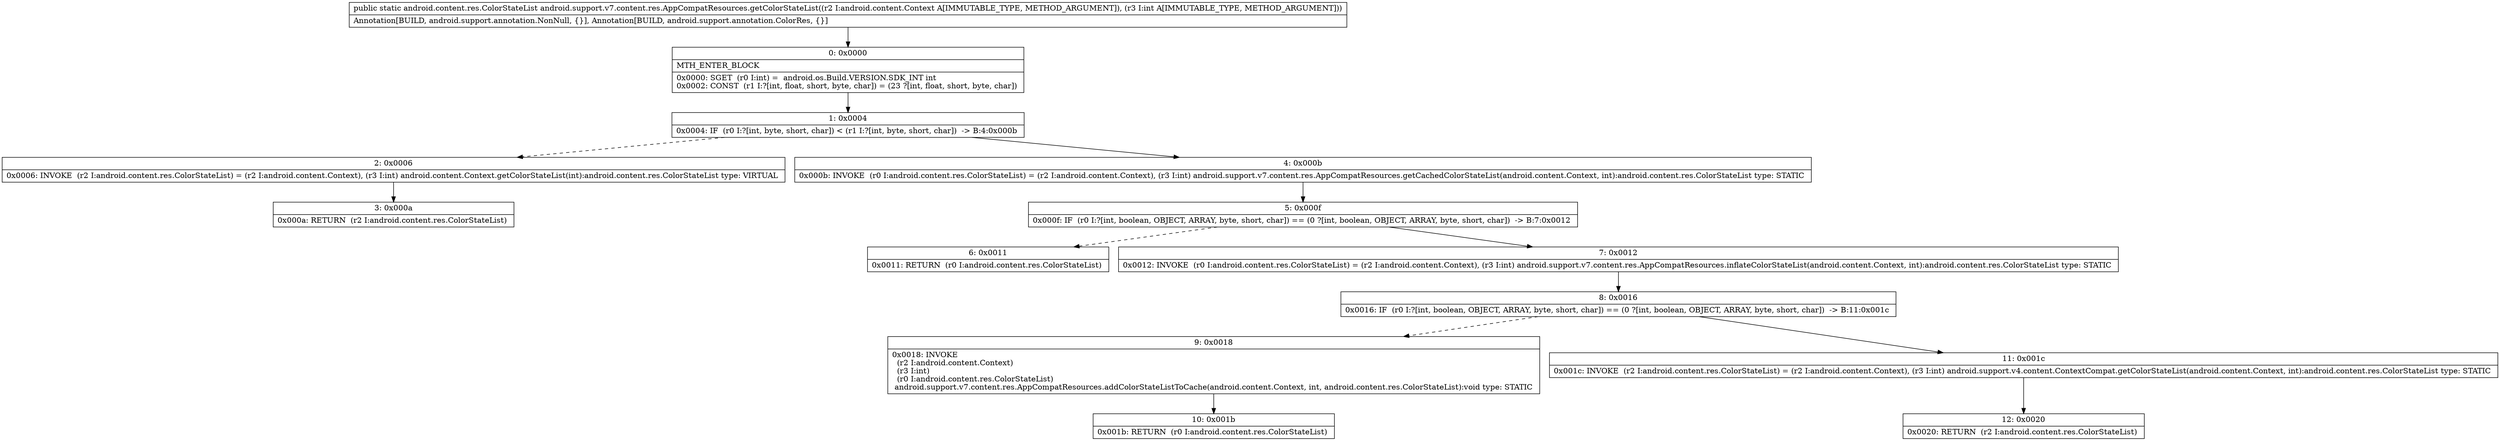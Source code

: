 digraph "CFG forandroid.support.v7.content.res.AppCompatResources.getColorStateList(Landroid\/content\/Context;I)Landroid\/content\/res\/ColorStateList;" {
Node_0 [shape=record,label="{0\:\ 0x0000|MTH_ENTER_BLOCK\l|0x0000: SGET  (r0 I:int) =  android.os.Build.VERSION.SDK_INT int \l0x0002: CONST  (r1 I:?[int, float, short, byte, char]) = (23 ?[int, float, short, byte, char]) \l}"];
Node_1 [shape=record,label="{1\:\ 0x0004|0x0004: IF  (r0 I:?[int, byte, short, char]) \< (r1 I:?[int, byte, short, char])  \-\> B:4:0x000b \l}"];
Node_2 [shape=record,label="{2\:\ 0x0006|0x0006: INVOKE  (r2 I:android.content.res.ColorStateList) = (r2 I:android.content.Context), (r3 I:int) android.content.Context.getColorStateList(int):android.content.res.ColorStateList type: VIRTUAL \l}"];
Node_3 [shape=record,label="{3\:\ 0x000a|0x000a: RETURN  (r2 I:android.content.res.ColorStateList) \l}"];
Node_4 [shape=record,label="{4\:\ 0x000b|0x000b: INVOKE  (r0 I:android.content.res.ColorStateList) = (r2 I:android.content.Context), (r3 I:int) android.support.v7.content.res.AppCompatResources.getCachedColorStateList(android.content.Context, int):android.content.res.ColorStateList type: STATIC \l}"];
Node_5 [shape=record,label="{5\:\ 0x000f|0x000f: IF  (r0 I:?[int, boolean, OBJECT, ARRAY, byte, short, char]) == (0 ?[int, boolean, OBJECT, ARRAY, byte, short, char])  \-\> B:7:0x0012 \l}"];
Node_6 [shape=record,label="{6\:\ 0x0011|0x0011: RETURN  (r0 I:android.content.res.ColorStateList) \l}"];
Node_7 [shape=record,label="{7\:\ 0x0012|0x0012: INVOKE  (r0 I:android.content.res.ColorStateList) = (r2 I:android.content.Context), (r3 I:int) android.support.v7.content.res.AppCompatResources.inflateColorStateList(android.content.Context, int):android.content.res.ColorStateList type: STATIC \l}"];
Node_8 [shape=record,label="{8\:\ 0x0016|0x0016: IF  (r0 I:?[int, boolean, OBJECT, ARRAY, byte, short, char]) == (0 ?[int, boolean, OBJECT, ARRAY, byte, short, char])  \-\> B:11:0x001c \l}"];
Node_9 [shape=record,label="{9\:\ 0x0018|0x0018: INVOKE  \l  (r2 I:android.content.Context)\l  (r3 I:int)\l  (r0 I:android.content.res.ColorStateList)\l android.support.v7.content.res.AppCompatResources.addColorStateListToCache(android.content.Context, int, android.content.res.ColorStateList):void type: STATIC \l}"];
Node_10 [shape=record,label="{10\:\ 0x001b|0x001b: RETURN  (r0 I:android.content.res.ColorStateList) \l}"];
Node_11 [shape=record,label="{11\:\ 0x001c|0x001c: INVOKE  (r2 I:android.content.res.ColorStateList) = (r2 I:android.content.Context), (r3 I:int) android.support.v4.content.ContextCompat.getColorStateList(android.content.Context, int):android.content.res.ColorStateList type: STATIC \l}"];
Node_12 [shape=record,label="{12\:\ 0x0020|0x0020: RETURN  (r2 I:android.content.res.ColorStateList) \l}"];
MethodNode[shape=record,label="{public static android.content.res.ColorStateList android.support.v7.content.res.AppCompatResources.getColorStateList((r2 I:android.content.Context A[IMMUTABLE_TYPE, METHOD_ARGUMENT]), (r3 I:int A[IMMUTABLE_TYPE, METHOD_ARGUMENT]))  | Annotation[BUILD, android.support.annotation.NonNull, \{\}], Annotation[BUILD, android.support.annotation.ColorRes, \{\}]\l}"];
MethodNode -> Node_0;
Node_0 -> Node_1;
Node_1 -> Node_2[style=dashed];
Node_1 -> Node_4;
Node_2 -> Node_3;
Node_4 -> Node_5;
Node_5 -> Node_6[style=dashed];
Node_5 -> Node_7;
Node_7 -> Node_8;
Node_8 -> Node_9[style=dashed];
Node_8 -> Node_11;
Node_9 -> Node_10;
Node_11 -> Node_12;
}

